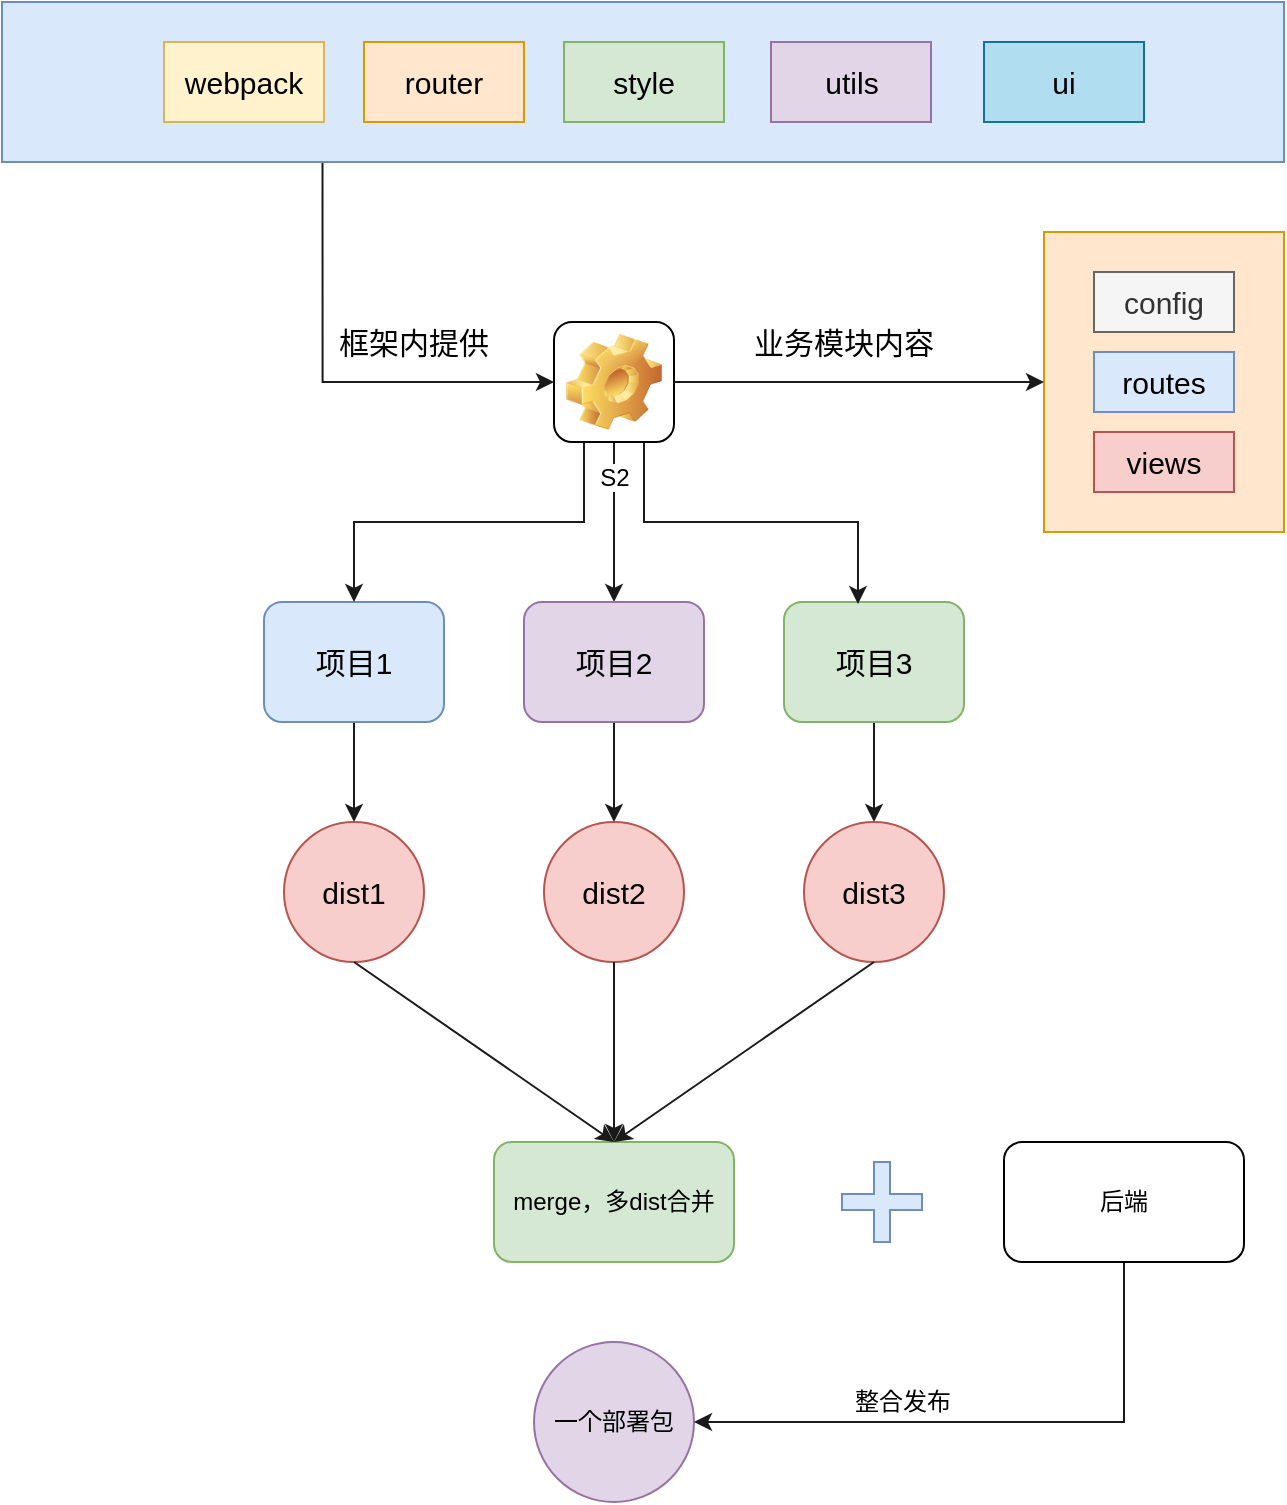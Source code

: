 <mxfile version="13.8.0" type="device"><diagram id="ozvp_xt9MLTs1pXutRkt" name="Page-1"><mxGraphModel dx="1422" dy="1931" grid="1" gridSize="10" guides="1" tooltips="1" connect="1" arrows="1" fold="1" page="1" pageScale="1" pageWidth="827" pageHeight="1169" background="#FFFFFF" math="0" shadow="0"><root><mxCell id="0"/><mxCell id="1" parent="0"/><mxCell id="SMZh0m5lQfiZK0LmAoFr-19" style="edgeStyle=orthogonalEdgeStyle;rounded=0;orthogonalLoop=1;jettySize=auto;html=1;exitX=0.5;exitY=1;exitDx=0;exitDy=0;entryX=0.5;entryY=0;entryDx=0;entryDy=0;strokeColor=#1A1A1A;" parent="1" source="SMZh0m5lQfiZK0LmAoFr-2" target="SMZh0m5lQfiZK0LmAoFr-15" edge="1"><mxGeometry relative="1" as="geometry"/></mxCell><mxCell id="SMZh0m5lQfiZK0LmAoFr-2" value="&lt;span style=&quot;font-size: 15px&quot;&gt;项目1&lt;/span&gt;" style="rounded=1;whiteSpace=wrap;html=1;fillColor=#dae8fc;strokeColor=#6c8ebf;" parent="1" vertex="1"><mxGeometry x="210" y="260" width="90" height="60" as="geometry"/></mxCell><mxCell id="SMZh0m5lQfiZK0LmAoFr-21" style="edgeStyle=orthogonalEdgeStyle;rounded=0;orthogonalLoop=1;jettySize=auto;html=1;exitX=0.5;exitY=1;exitDx=0;exitDy=0;entryX=0.5;entryY=0;entryDx=0;entryDy=0;strokeColor=#1A1A1A;" parent="1" source="SMZh0m5lQfiZK0LmAoFr-3" target="SMZh0m5lQfiZK0LmAoFr-17" edge="1"><mxGeometry relative="1" as="geometry"/></mxCell><mxCell id="SMZh0m5lQfiZK0LmAoFr-3" value="&lt;span style=&quot;font-size: 15px&quot;&gt;项目3&lt;/span&gt;" style="rounded=1;whiteSpace=wrap;html=1;fillColor=#d5e8d4;strokeColor=#82b366;" parent="1" vertex="1"><mxGeometry x="470" y="260" width="90" height="60" as="geometry"/></mxCell><mxCell id="SMZh0m5lQfiZK0LmAoFr-8" style="edgeStyle=orthogonalEdgeStyle;rounded=0;orthogonalLoop=1;jettySize=auto;html=1;exitX=0.25;exitY=1;exitDx=0;exitDy=0;strokeColor=#1A1A1A;" parent="1" source="SMZh0m5lQfiZK0LmAoFr-4" target="SMZh0m5lQfiZK0LmAoFr-2" edge="1"><mxGeometry relative="1" as="geometry"/></mxCell><mxCell id="SMZh0m5lQfiZK0LmAoFr-9" style="edgeStyle=orthogonalEdgeStyle;rounded=0;orthogonalLoop=1;jettySize=auto;html=1;exitX=0.5;exitY=1;exitDx=0;exitDy=0;strokeColor=#1A1A1A;" parent="1" source="SMZh0m5lQfiZK0LmAoFr-4" target="SMZh0m5lQfiZK0LmAoFr-7" edge="1"><mxGeometry relative="1" as="geometry"/></mxCell><mxCell id="SMZh0m5lQfiZK0LmAoFr-10" style="edgeStyle=orthogonalEdgeStyle;rounded=0;orthogonalLoop=1;jettySize=auto;html=1;exitX=0.75;exitY=1;exitDx=0;exitDy=0;entryX=0.411;entryY=0.017;entryDx=0;entryDy=0;entryPerimeter=0;strokeColor=#1A1A1A;" parent="1" source="SMZh0m5lQfiZK0LmAoFr-4" target="SMZh0m5lQfiZK0LmAoFr-3" edge="1"><mxGeometry relative="1" as="geometry"/></mxCell><mxCell id="SMZh0m5lQfiZK0LmAoFr-4" value="S2" style="icon;html=1;image=img/clipart/Gear_128x128.png" parent="1" vertex="1"><mxGeometry x="355" y="120" width="60" height="60" as="geometry"/></mxCell><mxCell id="SMZh0m5lQfiZK0LmAoFr-20" style="edgeStyle=orthogonalEdgeStyle;rounded=0;orthogonalLoop=1;jettySize=auto;html=1;exitX=0.5;exitY=1;exitDx=0;exitDy=0;entryX=0.5;entryY=0;entryDx=0;entryDy=0;strokeColor=#1A1A1A;" parent="1" source="SMZh0m5lQfiZK0LmAoFr-7" target="SMZh0m5lQfiZK0LmAoFr-16" edge="1"><mxGeometry relative="1" as="geometry"/></mxCell><mxCell id="SMZh0m5lQfiZK0LmAoFr-7" value="&lt;span style=&quot;font-size: 15px&quot;&gt;项目2&lt;/span&gt;" style="rounded=1;whiteSpace=wrap;html=1;fillColor=#e1d5e7;strokeColor=#9673a6;" parent="1" vertex="1"><mxGeometry x="340" y="260" width="90" height="60" as="geometry"/></mxCell><mxCell id="SMZh0m5lQfiZK0LmAoFr-15" value="&lt;font style=&quot;font-size: 15px&quot;&gt;dist1&lt;/font&gt;" style="ellipse;whiteSpace=wrap;html=1;aspect=fixed;fillColor=#f8cecc;strokeColor=#b85450;" parent="1" vertex="1"><mxGeometry x="220" y="370" width="70" height="70" as="geometry"/></mxCell><mxCell id="SMZh0m5lQfiZK0LmAoFr-16" value="&lt;font style=&quot;font-size: 15px&quot;&gt;dist2&lt;/font&gt;" style="ellipse;whiteSpace=wrap;html=1;aspect=fixed;fillColor=#f8cecc;strokeColor=#b85450;" parent="1" vertex="1"><mxGeometry x="350" y="370" width="70" height="70" as="geometry"/></mxCell><mxCell id="SMZh0m5lQfiZK0LmAoFr-17" value="&lt;font style=&quot;font-size: 15px&quot;&gt;dist3&lt;/font&gt;" style="ellipse;whiteSpace=wrap;html=1;aspect=fixed;fillColor=#f8cecc;strokeColor=#b85450;" parent="1" vertex="1"><mxGeometry x="480" y="370" width="70" height="70" as="geometry"/></mxCell><mxCell id="SMZh0m5lQfiZK0LmAoFr-28" style="edgeStyle=orthogonalEdgeStyle;rounded=0;orthogonalLoop=1;jettySize=auto;html=1;exitX=0.25;exitY=1;exitDx=0;exitDy=0;entryX=0;entryY=0.5;entryDx=0;entryDy=0;strokeColor=#1A1A1A;" parent="1" source="LYyuxKMacIJ7PNofsc4J-1" target="SMZh0m5lQfiZK0LmAoFr-4" edge="1"><mxGeometry relative="1" as="geometry"><mxPoint x="180" y="150" as="sourcePoint"/><Array as="points"><mxPoint x="239" y="150"/></Array></mxGeometry></mxCell><mxCell id="SMZh0m5lQfiZK0LmAoFr-30" value="" style="group;fillColor=#ffe6cc;strokeColor=#d79b00;" parent="1" vertex="1" connectable="0"><mxGeometry x="600" y="75" width="120" height="150" as="geometry"/></mxCell><mxCell id="SMZh0m5lQfiZK0LmAoFr-29" value="" style="rounded=0;whiteSpace=wrap;html=1;fillColor=#ffe6cc;strokeColor=#d79b00;" parent="SMZh0m5lQfiZK0LmAoFr-30" vertex="1"><mxGeometry width="120" height="150" as="geometry"/></mxCell><mxCell id="SMZh0m5lQfiZK0LmAoFr-23" value="&lt;font style=&quot;font-size: 15px&quot;&gt;config&lt;/font&gt;" style="rounded=0;whiteSpace=wrap;html=1;fillColor=#f5f5f5;strokeColor=#666666;fontColor=#333333;" parent="SMZh0m5lQfiZK0LmAoFr-30" vertex="1"><mxGeometry x="25" y="20" width="70" height="30" as="geometry"/></mxCell><mxCell id="SMZh0m5lQfiZK0LmAoFr-24" value="&lt;font style=&quot;font-size: 15px&quot;&gt;routes&lt;/font&gt;" style="rounded=0;whiteSpace=wrap;html=1;fillColor=#dae8fc;strokeColor=#6c8ebf;" parent="SMZh0m5lQfiZK0LmAoFr-30" vertex="1"><mxGeometry x="25" y="60" width="70" height="30" as="geometry"/></mxCell><mxCell id="SMZh0m5lQfiZK0LmAoFr-25" value="&lt;font style=&quot;font-size: 15px&quot;&gt;views&lt;/font&gt;" style="rounded=0;whiteSpace=wrap;html=1;fillColor=#f8cecc;strokeColor=#b85450;" parent="SMZh0m5lQfiZK0LmAoFr-30" vertex="1"><mxGeometry x="25" y="100" width="70" height="30" as="geometry"/></mxCell><mxCell id="SMZh0m5lQfiZK0LmAoFr-31" value="" style="endArrow=classic;html=1;entryX=0;entryY=0.5;entryDx=0;entryDy=0;exitX=1;exitY=0.5;exitDx=0;exitDy=0;strokeColor=#1A1A1A;" parent="1" source="SMZh0m5lQfiZK0LmAoFr-4" target="SMZh0m5lQfiZK0LmAoFr-29" edge="1"><mxGeometry width="50" height="50" relative="1" as="geometry"><mxPoint x="510" y="180" as="sourcePoint"/><mxPoint x="560" y="130" as="targetPoint"/></mxGeometry></mxCell><mxCell id="SMZh0m5lQfiZK0LmAoFr-32" value="&lt;font style=&quot;font-size: 15px&quot;&gt;框架内提供&lt;/font&gt;" style="text;html=1;fillColor=none;align=center;verticalAlign=middle;whiteSpace=wrap;rounded=0;" parent="1" vertex="1"><mxGeometry x="245" y="120" width="80" height="20" as="geometry"/></mxCell><mxCell id="SMZh0m5lQfiZK0LmAoFr-33" value="&lt;font style=&quot;font-size: 15px&quot;&gt;业务模块内容&lt;/font&gt;" style="text;html=1;fillColor=none;align=center;verticalAlign=middle;whiteSpace=wrap;rounded=0;" parent="1" vertex="1"><mxGeometry x="450" y="120" width="100" height="20" as="geometry"/></mxCell><mxCell id="LYyuxKMacIJ7PNofsc4J-14" style="edgeStyle=orthogonalEdgeStyle;rounded=0;orthogonalLoop=1;jettySize=auto;html=1;exitX=0.5;exitY=1;exitDx=0;exitDy=0;strokeColor=#FFFFFF;" parent="1" source="SMZh0m5lQfiZK0LmAoFr-34" target="LYyuxKMacIJ7PNofsc4J-11" edge="1"><mxGeometry relative="1" as="geometry"/></mxCell><mxCell id="SMZh0m5lQfiZK0LmAoFr-34" value="merge，多dist合并" style="rounded=1;whiteSpace=wrap;html=1;fillColor=#d5e8d4;strokeColor=#82b366;" parent="1" vertex="1"><mxGeometry x="325" y="530" width="120" height="60" as="geometry"/></mxCell><mxCell id="SMZh0m5lQfiZK0LmAoFr-35" value="" style="endArrow=classic;html=1;exitX=0.5;exitY=1;exitDx=0;exitDy=0;entryX=0.5;entryY=0;entryDx=0;entryDy=0;strokeColor=#1A1A1A;" parent="1" source="SMZh0m5lQfiZK0LmAoFr-15" target="SMZh0m5lQfiZK0LmAoFr-34" edge="1"><mxGeometry width="50" height="50" relative="1" as="geometry"><mxPoint x="230" y="570" as="sourcePoint"/><mxPoint x="280" y="520" as="targetPoint"/></mxGeometry></mxCell><mxCell id="SMZh0m5lQfiZK0LmAoFr-36" value="" style="endArrow=classic;html=1;entryX=0.5;entryY=0;entryDx=0;entryDy=0;exitX=0.5;exitY=1;exitDx=0;exitDy=0;strokeColor=#1A1A1A;" parent="1" source="SMZh0m5lQfiZK0LmAoFr-16" target="SMZh0m5lQfiZK0LmAoFr-34" edge="1"><mxGeometry width="50" height="50" relative="1" as="geometry"><mxPoint x="380" y="490" as="sourcePoint"/><mxPoint x="430" y="440" as="targetPoint"/></mxGeometry></mxCell><mxCell id="SMZh0m5lQfiZK0LmAoFr-37" value="" style="endArrow=classic;html=1;entryX=0.5;entryY=0;entryDx=0;entryDy=0;exitX=0.5;exitY=1;exitDx=0;exitDy=0;strokeColor=#1A1A1A;" parent="1" source="SMZh0m5lQfiZK0LmAoFr-17" target="SMZh0m5lQfiZK0LmAoFr-34" edge="1"><mxGeometry width="50" height="50" relative="1" as="geometry"><mxPoint x="450" y="530" as="sourcePoint"/><mxPoint x="500" y="480" as="targetPoint"/></mxGeometry></mxCell><mxCell id="LYyuxKMacIJ7PNofsc4J-1" value="" style="rounded=0;whiteSpace=wrap;html=1;fillColor=#dae8fc;strokeColor=#6c8ebf;" parent="1" vertex="1"><mxGeometry x="79" y="-40" width="641" height="80" as="geometry"/></mxCell><mxCell id="LYyuxKMacIJ7PNofsc4J-2" value="&lt;span style=&quot;font-size: 15px&quot;&gt;webpack&lt;/span&gt;" style="rounded=0;whiteSpace=wrap;html=1;fillColor=#fff2cc;strokeColor=#d6b656;" parent="1" vertex="1"><mxGeometry x="160" y="-20" width="80" height="40" as="geometry"/></mxCell><mxCell id="LYyuxKMacIJ7PNofsc4J-4" value="&lt;span style=&quot;font-size: 15px&quot;&gt;router&lt;/span&gt;" style="rounded=0;whiteSpace=wrap;html=1;fillColor=#ffe6cc;strokeColor=#d79b00;" parent="1" vertex="1"><mxGeometry x="260" y="-20" width="80" height="40" as="geometry"/></mxCell><mxCell id="LYyuxKMacIJ7PNofsc4J-5" value="&lt;span style=&quot;font-size: 15px&quot;&gt;style&lt;/span&gt;" style="rounded=0;whiteSpace=wrap;html=1;fillColor=#d5e8d4;strokeColor=#82b366;" parent="1" vertex="1"><mxGeometry x="360" y="-20" width="80" height="40" as="geometry"/></mxCell><mxCell id="LYyuxKMacIJ7PNofsc4J-6" value="&lt;span style=&quot;font-size: 15px&quot;&gt;utils&lt;/span&gt;" style="rounded=0;whiteSpace=wrap;html=1;fillColor=#e1d5e7;strokeColor=#9673a6;" parent="1" vertex="1"><mxGeometry x="463.5" y="-20" width="80" height="40" as="geometry"/></mxCell><mxCell id="LYyuxKMacIJ7PNofsc4J-7" value="&lt;span style=&quot;font-size: 15px&quot;&gt;ui&lt;/span&gt;" style="rounded=0;whiteSpace=wrap;html=1;fillColor=#b1ddf0;strokeColor=#10739e;" parent="1" vertex="1"><mxGeometry x="570" y="-20" width="80" height="40" as="geometry"/></mxCell><mxCell id="LYyuxKMacIJ7PNofsc4J-11" value="一个部署包" style="ellipse;whiteSpace=wrap;html=1;aspect=fixed;fillColor=#e1d5e7;strokeColor=#9673a6;" parent="1" vertex="1"><mxGeometry x="345" y="630" width="80" height="80" as="geometry"/></mxCell><mxCell id="kwdF_Ezs7xI8hMJsnxPO-7" style="edgeStyle=orthogonalEdgeStyle;rounded=0;orthogonalLoop=1;jettySize=auto;html=1;exitX=0.5;exitY=1;exitDx=0;exitDy=0;entryX=1;entryY=0.5;entryDx=0;entryDy=0;strokeColor=#1A1A1A;" parent="1" source="kwdF_Ezs7xI8hMJsnxPO-2" target="LYyuxKMacIJ7PNofsc4J-11" edge="1"><mxGeometry relative="1" as="geometry"/></mxCell><mxCell id="kwdF_Ezs7xI8hMJsnxPO-2" value="后端" style="rounded=1;whiteSpace=wrap;html=1;" parent="1" vertex="1"><mxGeometry x="580" y="530" width="120" height="60" as="geometry"/></mxCell><mxCell id="kwdF_Ezs7xI8hMJsnxPO-5" value="" style="shape=cross;whiteSpace=wrap;html=1;fillColor=#dae8fc;strokeColor=#6c8ebf;" parent="1" vertex="1"><mxGeometry x="499" y="540" width="40" height="40" as="geometry"/></mxCell><mxCell id="kwdF_Ezs7xI8hMJsnxPO-8" value="&lt;font&gt;整合发布&lt;/font&gt;" style="text;html=1;fillColor=none;align=center;verticalAlign=middle;whiteSpace=wrap;rounded=0;" parent="1" vertex="1"><mxGeometry x="479" y="650" width="101" height="20" as="geometry"/></mxCell></root></mxGraphModel></diagram></mxfile>
